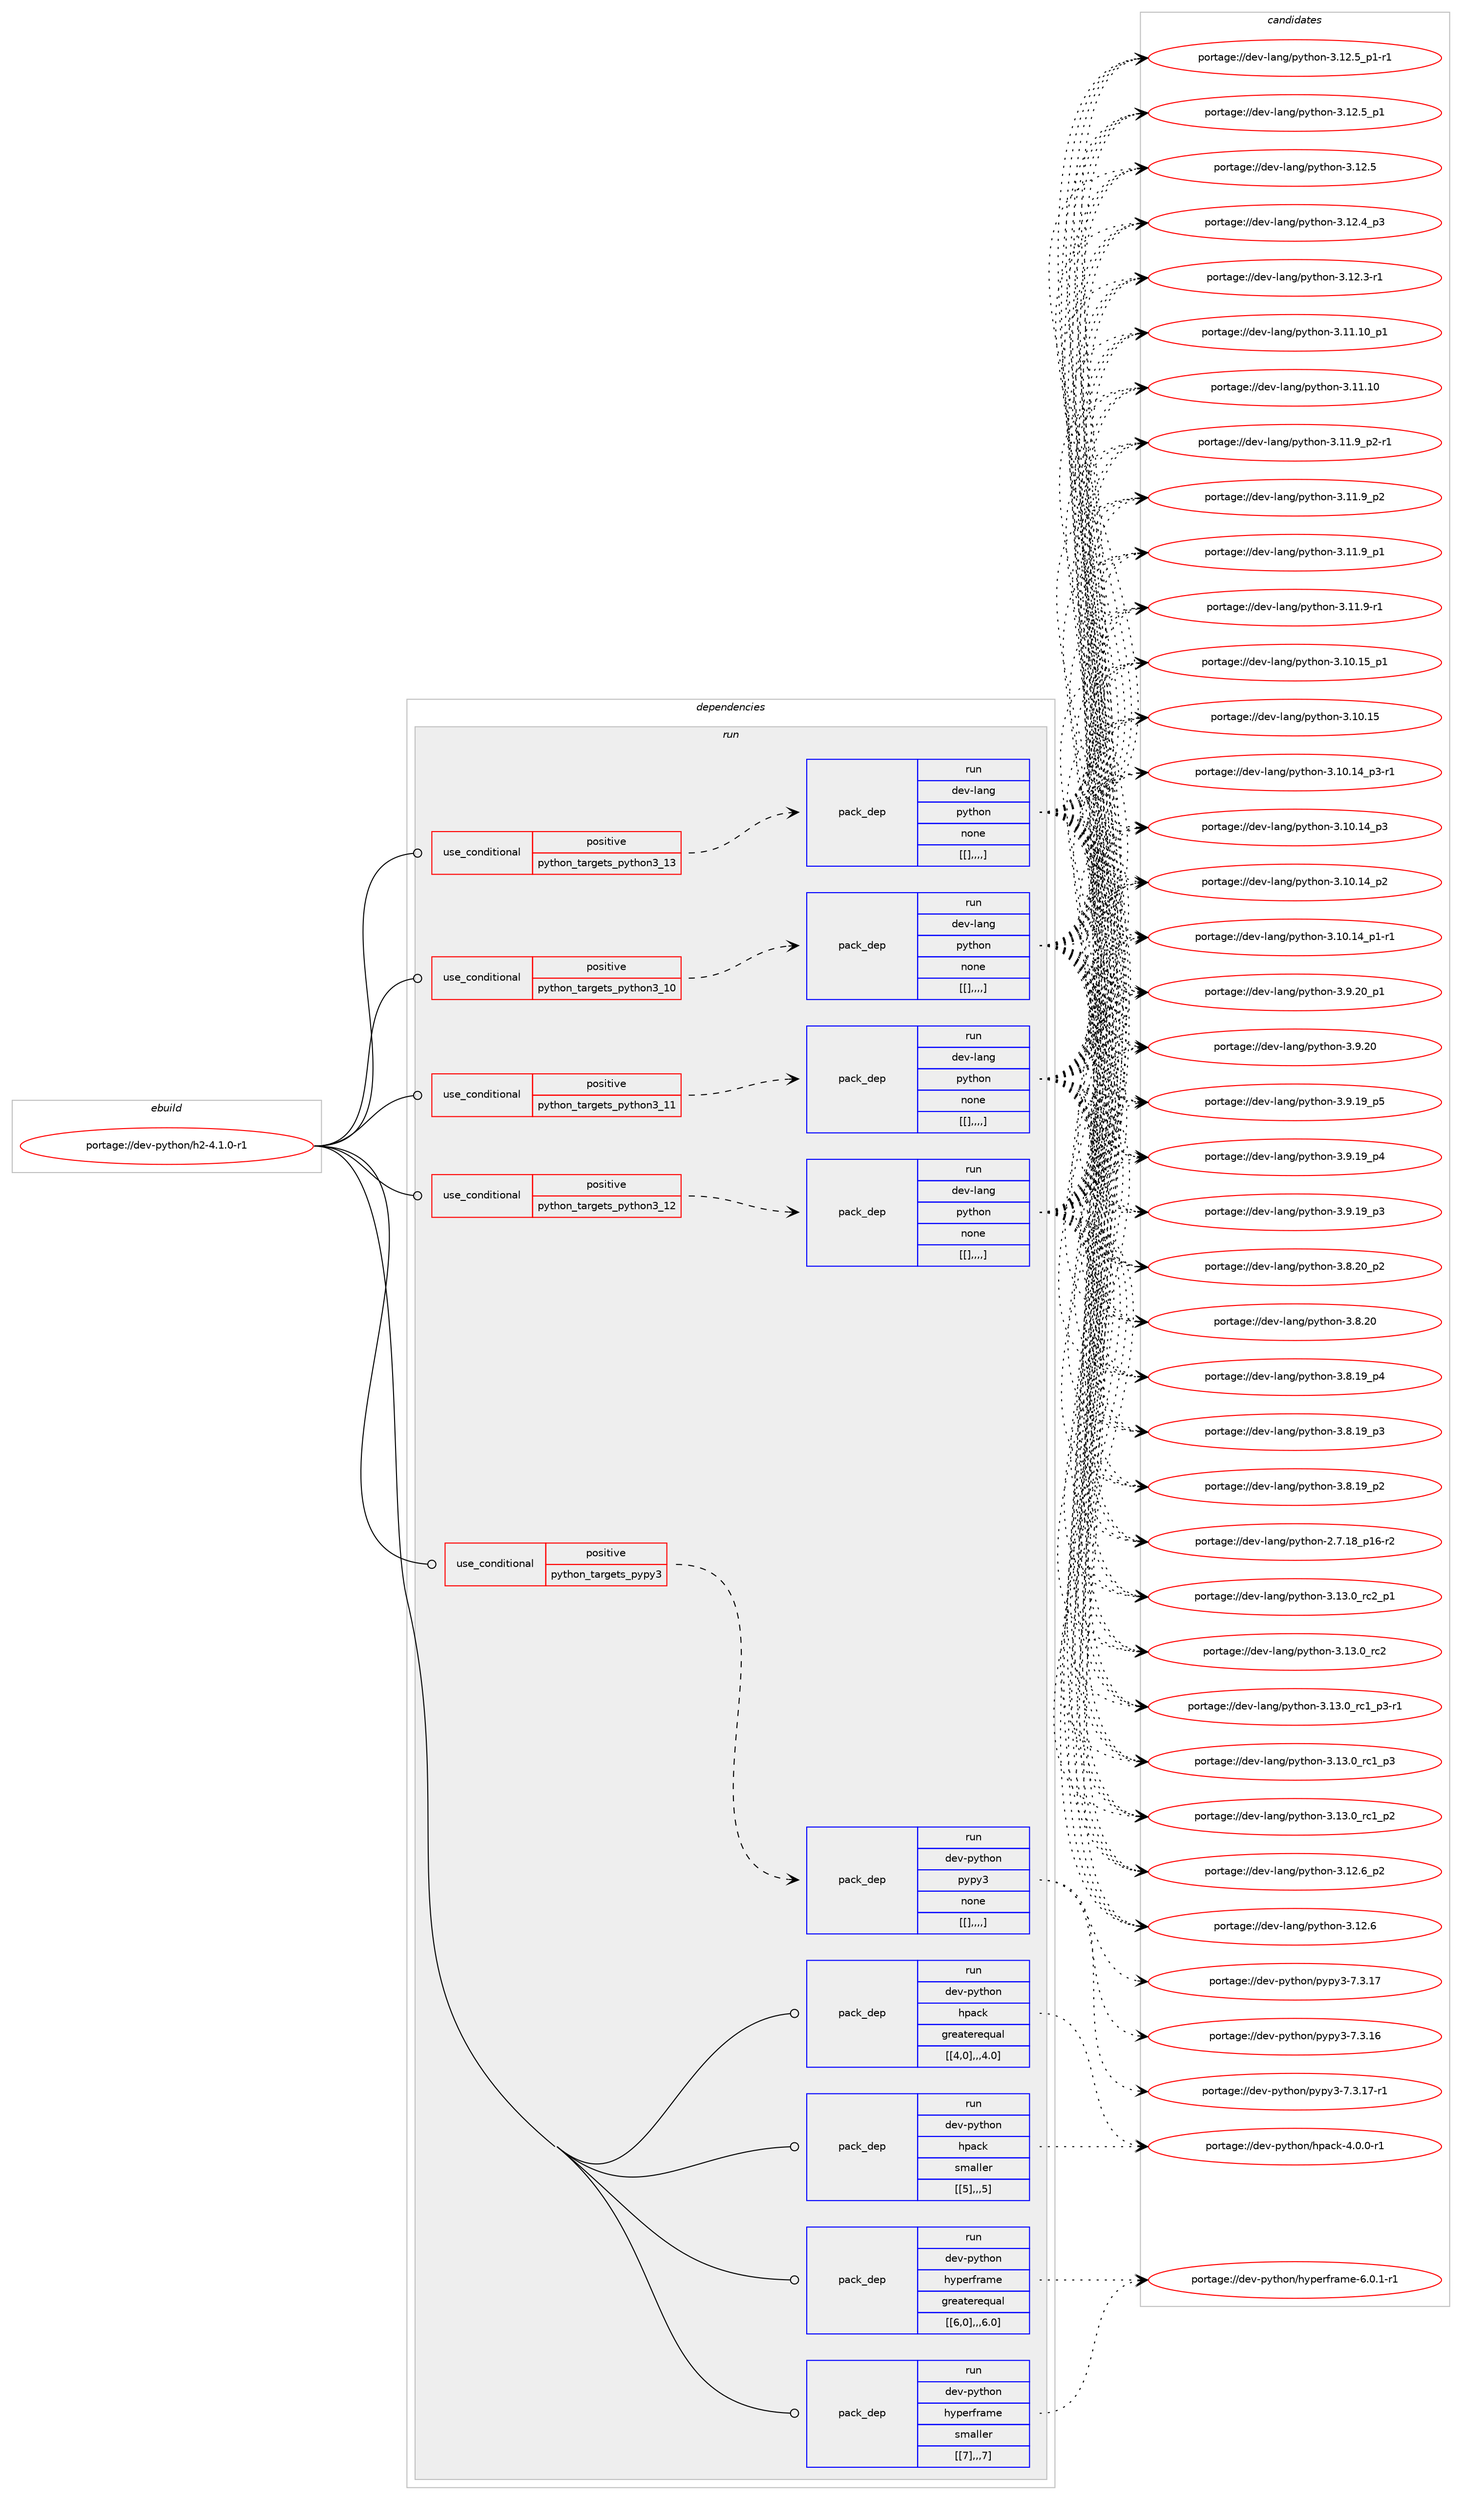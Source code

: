 digraph prolog {

# *************
# Graph options
# *************

newrank=true;
concentrate=true;
compound=true;
graph [rankdir=LR,fontname=Helvetica,fontsize=10,ranksep=1.5];#, ranksep=2.5, nodesep=0.2];
edge  [arrowhead=vee];
node  [fontname=Helvetica,fontsize=10];

# **********
# The ebuild
# **********

subgraph cluster_leftcol {
color=gray;
label=<<i>ebuild</i>>;
id [label="portage://dev-python/h2-4.1.0-r1", color=red, width=4, href="../dev-python/h2-4.1.0-r1.svg"];
}

# ****************
# The dependencies
# ****************

subgraph cluster_midcol {
color=gray;
label=<<i>dependencies</i>>;
subgraph cluster_compile {
fillcolor="#eeeeee";
style=filled;
label=<<i>compile</i>>;
}
subgraph cluster_compileandrun {
fillcolor="#eeeeee";
style=filled;
label=<<i>compile and run</i>>;
}
subgraph cluster_run {
fillcolor="#eeeeee";
style=filled;
label=<<i>run</i>>;
subgraph cond34395 {
dependency149232 [label=<<TABLE BORDER="0" CELLBORDER="1" CELLSPACING="0" CELLPADDING="4"><TR><TD ROWSPAN="3" CELLPADDING="10">use_conditional</TD></TR><TR><TD>positive</TD></TR><TR><TD>python_targets_pypy3</TD></TR></TABLE>>, shape=none, color=red];
subgraph pack113623 {
dependency149233 [label=<<TABLE BORDER="0" CELLBORDER="1" CELLSPACING="0" CELLPADDING="4" WIDTH="220"><TR><TD ROWSPAN="6" CELLPADDING="30">pack_dep</TD></TR><TR><TD WIDTH="110">run</TD></TR><TR><TD>dev-python</TD></TR><TR><TD>pypy3</TD></TR><TR><TD>none</TD></TR><TR><TD>[[],,,,]</TD></TR></TABLE>>, shape=none, color=blue];
}
dependency149232:e -> dependency149233:w [weight=20,style="dashed",arrowhead="vee"];
}
id:e -> dependency149232:w [weight=20,style="solid",arrowhead="odot"];
subgraph cond34396 {
dependency149234 [label=<<TABLE BORDER="0" CELLBORDER="1" CELLSPACING="0" CELLPADDING="4"><TR><TD ROWSPAN="3" CELLPADDING="10">use_conditional</TD></TR><TR><TD>positive</TD></TR><TR><TD>python_targets_python3_10</TD></TR></TABLE>>, shape=none, color=red];
subgraph pack113624 {
dependency149235 [label=<<TABLE BORDER="0" CELLBORDER="1" CELLSPACING="0" CELLPADDING="4" WIDTH="220"><TR><TD ROWSPAN="6" CELLPADDING="30">pack_dep</TD></TR><TR><TD WIDTH="110">run</TD></TR><TR><TD>dev-lang</TD></TR><TR><TD>python</TD></TR><TR><TD>none</TD></TR><TR><TD>[[],,,,]</TD></TR></TABLE>>, shape=none, color=blue];
}
dependency149234:e -> dependency149235:w [weight=20,style="dashed",arrowhead="vee"];
}
id:e -> dependency149234:w [weight=20,style="solid",arrowhead="odot"];
subgraph cond34397 {
dependency149236 [label=<<TABLE BORDER="0" CELLBORDER="1" CELLSPACING="0" CELLPADDING="4"><TR><TD ROWSPAN="3" CELLPADDING="10">use_conditional</TD></TR><TR><TD>positive</TD></TR><TR><TD>python_targets_python3_11</TD></TR></TABLE>>, shape=none, color=red];
subgraph pack113625 {
dependency149237 [label=<<TABLE BORDER="0" CELLBORDER="1" CELLSPACING="0" CELLPADDING="4" WIDTH="220"><TR><TD ROWSPAN="6" CELLPADDING="30">pack_dep</TD></TR><TR><TD WIDTH="110">run</TD></TR><TR><TD>dev-lang</TD></TR><TR><TD>python</TD></TR><TR><TD>none</TD></TR><TR><TD>[[],,,,]</TD></TR></TABLE>>, shape=none, color=blue];
}
dependency149236:e -> dependency149237:w [weight=20,style="dashed",arrowhead="vee"];
}
id:e -> dependency149236:w [weight=20,style="solid",arrowhead="odot"];
subgraph cond34398 {
dependency149238 [label=<<TABLE BORDER="0" CELLBORDER="1" CELLSPACING="0" CELLPADDING="4"><TR><TD ROWSPAN="3" CELLPADDING="10">use_conditional</TD></TR><TR><TD>positive</TD></TR><TR><TD>python_targets_python3_12</TD></TR></TABLE>>, shape=none, color=red];
subgraph pack113626 {
dependency149239 [label=<<TABLE BORDER="0" CELLBORDER="1" CELLSPACING="0" CELLPADDING="4" WIDTH="220"><TR><TD ROWSPAN="6" CELLPADDING="30">pack_dep</TD></TR><TR><TD WIDTH="110">run</TD></TR><TR><TD>dev-lang</TD></TR><TR><TD>python</TD></TR><TR><TD>none</TD></TR><TR><TD>[[],,,,]</TD></TR></TABLE>>, shape=none, color=blue];
}
dependency149238:e -> dependency149239:w [weight=20,style="dashed",arrowhead="vee"];
}
id:e -> dependency149238:w [weight=20,style="solid",arrowhead="odot"];
subgraph cond34399 {
dependency149240 [label=<<TABLE BORDER="0" CELLBORDER="1" CELLSPACING="0" CELLPADDING="4"><TR><TD ROWSPAN="3" CELLPADDING="10">use_conditional</TD></TR><TR><TD>positive</TD></TR><TR><TD>python_targets_python3_13</TD></TR></TABLE>>, shape=none, color=red];
subgraph pack113627 {
dependency149241 [label=<<TABLE BORDER="0" CELLBORDER="1" CELLSPACING="0" CELLPADDING="4" WIDTH="220"><TR><TD ROWSPAN="6" CELLPADDING="30">pack_dep</TD></TR><TR><TD WIDTH="110">run</TD></TR><TR><TD>dev-lang</TD></TR><TR><TD>python</TD></TR><TR><TD>none</TD></TR><TR><TD>[[],,,,]</TD></TR></TABLE>>, shape=none, color=blue];
}
dependency149240:e -> dependency149241:w [weight=20,style="dashed",arrowhead="vee"];
}
id:e -> dependency149240:w [weight=20,style="solid",arrowhead="odot"];
subgraph pack113628 {
dependency149242 [label=<<TABLE BORDER="0" CELLBORDER="1" CELLSPACING="0" CELLPADDING="4" WIDTH="220"><TR><TD ROWSPAN="6" CELLPADDING="30">pack_dep</TD></TR><TR><TD WIDTH="110">run</TD></TR><TR><TD>dev-python</TD></TR><TR><TD>hpack</TD></TR><TR><TD>greaterequal</TD></TR><TR><TD>[[4,0],,,4.0]</TD></TR></TABLE>>, shape=none, color=blue];
}
id:e -> dependency149242:w [weight=20,style="solid",arrowhead="odot"];
subgraph pack113629 {
dependency149243 [label=<<TABLE BORDER="0" CELLBORDER="1" CELLSPACING="0" CELLPADDING="4" WIDTH="220"><TR><TD ROWSPAN="6" CELLPADDING="30">pack_dep</TD></TR><TR><TD WIDTH="110">run</TD></TR><TR><TD>dev-python</TD></TR><TR><TD>hpack</TD></TR><TR><TD>smaller</TD></TR><TR><TD>[[5],,,5]</TD></TR></TABLE>>, shape=none, color=blue];
}
id:e -> dependency149243:w [weight=20,style="solid",arrowhead="odot"];
subgraph pack113630 {
dependency149244 [label=<<TABLE BORDER="0" CELLBORDER="1" CELLSPACING="0" CELLPADDING="4" WIDTH="220"><TR><TD ROWSPAN="6" CELLPADDING="30">pack_dep</TD></TR><TR><TD WIDTH="110">run</TD></TR><TR><TD>dev-python</TD></TR><TR><TD>hyperframe</TD></TR><TR><TD>greaterequal</TD></TR><TR><TD>[[6,0],,,6.0]</TD></TR></TABLE>>, shape=none, color=blue];
}
id:e -> dependency149244:w [weight=20,style="solid",arrowhead="odot"];
subgraph pack113631 {
dependency149245 [label=<<TABLE BORDER="0" CELLBORDER="1" CELLSPACING="0" CELLPADDING="4" WIDTH="220"><TR><TD ROWSPAN="6" CELLPADDING="30">pack_dep</TD></TR><TR><TD WIDTH="110">run</TD></TR><TR><TD>dev-python</TD></TR><TR><TD>hyperframe</TD></TR><TR><TD>smaller</TD></TR><TR><TD>[[7],,,7]</TD></TR></TABLE>>, shape=none, color=blue];
}
id:e -> dependency149245:w [weight=20,style="solid",arrowhead="odot"];
}
}

# **************
# The candidates
# **************

subgraph cluster_choices {
rank=same;
color=gray;
label=<<i>candidates</i>>;

subgraph choice113623 {
color=black;
nodesep=1;
choice100101118451121211161041111104711212111212151455546514649554511449 [label="portage://dev-python/pypy3-7.3.17-r1", color=red, width=4,href="../dev-python/pypy3-7.3.17-r1.svg"];
choice10010111845112121116104111110471121211121215145554651464955 [label="portage://dev-python/pypy3-7.3.17", color=red, width=4,href="../dev-python/pypy3-7.3.17.svg"];
choice10010111845112121116104111110471121211121215145554651464954 [label="portage://dev-python/pypy3-7.3.16", color=red, width=4,href="../dev-python/pypy3-7.3.16.svg"];
dependency149233:e -> choice100101118451121211161041111104711212111212151455546514649554511449:w [style=dotted,weight="100"];
dependency149233:e -> choice10010111845112121116104111110471121211121215145554651464955:w [style=dotted,weight="100"];
dependency149233:e -> choice10010111845112121116104111110471121211121215145554651464954:w [style=dotted,weight="100"];
}
subgraph choice113624 {
color=black;
nodesep=1;
choice100101118451089711010347112121116104111110455146495146489511499509511249 [label="portage://dev-lang/python-3.13.0_rc2_p1", color=red, width=4,href="../dev-lang/python-3.13.0_rc2_p1.svg"];
choice10010111845108971101034711212111610411111045514649514648951149950 [label="portage://dev-lang/python-3.13.0_rc2", color=red, width=4,href="../dev-lang/python-3.13.0_rc2.svg"];
choice1001011184510897110103471121211161041111104551464951464895114994995112514511449 [label="portage://dev-lang/python-3.13.0_rc1_p3-r1", color=red, width=4,href="../dev-lang/python-3.13.0_rc1_p3-r1.svg"];
choice100101118451089711010347112121116104111110455146495146489511499499511251 [label="portage://dev-lang/python-3.13.0_rc1_p3", color=red, width=4,href="../dev-lang/python-3.13.0_rc1_p3.svg"];
choice100101118451089711010347112121116104111110455146495146489511499499511250 [label="portage://dev-lang/python-3.13.0_rc1_p2", color=red, width=4,href="../dev-lang/python-3.13.0_rc1_p2.svg"];
choice100101118451089711010347112121116104111110455146495046549511250 [label="portage://dev-lang/python-3.12.6_p2", color=red, width=4,href="../dev-lang/python-3.12.6_p2.svg"];
choice10010111845108971101034711212111610411111045514649504654 [label="portage://dev-lang/python-3.12.6", color=red, width=4,href="../dev-lang/python-3.12.6.svg"];
choice1001011184510897110103471121211161041111104551464950465395112494511449 [label="portage://dev-lang/python-3.12.5_p1-r1", color=red, width=4,href="../dev-lang/python-3.12.5_p1-r1.svg"];
choice100101118451089711010347112121116104111110455146495046539511249 [label="portage://dev-lang/python-3.12.5_p1", color=red, width=4,href="../dev-lang/python-3.12.5_p1.svg"];
choice10010111845108971101034711212111610411111045514649504653 [label="portage://dev-lang/python-3.12.5", color=red, width=4,href="../dev-lang/python-3.12.5.svg"];
choice100101118451089711010347112121116104111110455146495046529511251 [label="portage://dev-lang/python-3.12.4_p3", color=red, width=4,href="../dev-lang/python-3.12.4_p3.svg"];
choice100101118451089711010347112121116104111110455146495046514511449 [label="portage://dev-lang/python-3.12.3-r1", color=red, width=4,href="../dev-lang/python-3.12.3-r1.svg"];
choice10010111845108971101034711212111610411111045514649494649489511249 [label="portage://dev-lang/python-3.11.10_p1", color=red, width=4,href="../dev-lang/python-3.11.10_p1.svg"];
choice1001011184510897110103471121211161041111104551464949464948 [label="portage://dev-lang/python-3.11.10", color=red, width=4,href="../dev-lang/python-3.11.10.svg"];
choice1001011184510897110103471121211161041111104551464949465795112504511449 [label="portage://dev-lang/python-3.11.9_p2-r1", color=red, width=4,href="../dev-lang/python-3.11.9_p2-r1.svg"];
choice100101118451089711010347112121116104111110455146494946579511250 [label="portage://dev-lang/python-3.11.9_p2", color=red, width=4,href="../dev-lang/python-3.11.9_p2.svg"];
choice100101118451089711010347112121116104111110455146494946579511249 [label="portage://dev-lang/python-3.11.9_p1", color=red, width=4,href="../dev-lang/python-3.11.9_p1.svg"];
choice100101118451089711010347112121116104111110455146494946574511449 [label="portage://dev-lang/python-3.11.9-r1", color=red, width=4,href="../dev-lang/python-3.11.9-r1.svg"];
choice10010111845108971101034711212111610411111045514649484649539511249 [label="portage://dev-lang/python-3.10.15_p1", color=red, width=4,href="../dev-lang/python-3.10.15_p1.svg"];
choice1001011184510897110103471121211161041111104551464948464953 [label="portage://dev-lang/python-3.10.15", color=red, width=4,href="../dev-lang/python-3.10.15.svg"];
choice100101118451089711010347112121116104111110455146494846495295112514511449 [label="portage://dev-lang/python-3.10.14_p3-r1", color=red, width=4,href="../dev-lang/python-3.10.14_p3-r1.svg"];
choice10010111845108971101034711212111610411111045514649484649529511251 [label="portage://dev-lang/python-3.10.14_p3", color=red, width=4,href="../dev-lang/python-3.10.14_p3.svg"];
choice10010111845108971101034711212111610411111045514649484649529511250 [label="portage://dev-lang/python-3.10.14_p2", color=red, width=4,href="../dev-lang/python-3.10.14_p2.svg"];
choice100101118451089711010347112121116104111110455146494846495295112494511449 [label="portage://dev-lang/python-3.10.14_p1-r1", color=red, width=4,href="../dev-lang/python-3.10.14_p1-r1.svg"];
choice100101118451089711010347112121116104111110455146574650489511249 [label="portage://dev-lang/python-3.9.20_p1", color=red, width=4,href="../dev-lang/python-3.9.20_p1.svg"];
choice10010111845108971101034711212111610411111045514657465048 [label="portage://dev-lang/python-3.9.20", color=red, width=4,href="../dev-lang/python-3.9.20.svg"];
choice100101118451089711010347112121116104111110455146574649579511253 [label="portage://dev-lang/python-3.9.19_p5", color=red, width=4,href="../dev-lang/python-3.9.19_p5.svg"];
choice100101118451089711010347112121116104111110455146574649579511252 [label="portage://dev-lang/python-3.9.19_p4", color=red, width=4,href="../dev-lang/python-3.9.19_p4.svg"];
choice100101118451089711010347112121116104111110455146574649579511251 [label="portage://dev-lang/python-3.9.19_p3", color=red, width=4,href="../dev-lang/python-3.9.19_p3.svg"];
choice100101118451089711010347112121116104111110455146564650489511250 [label="portage://dev-lang/python-3.8.20_p2", color=red, width=4,href="../dev-lang/python-3.8.20_p2.svg"];
choice10010111845108971101034711212111610411111045514656465048 [label="portage://dev-lang/python-3.8.20", color=red, width=4,href="../dev-lang/python-3.8.20.svg"];
choice100101118451089711010347112121116104111110455146564649579511252 [label="portage://dev-lang/python-3.8.19_p4", color=red, width=4,href="../dev-lang/python-3.8.19_p4.svg"];
choice100101118451089711010347112121116104111110455146564649579511251 [label="portage://dev-lang/python-3.8.19_p3", color=red, width=4,href="../dev-lang/python-3.8.19_p3.svg"];
choice100101118451089711010347112121116104111110455146564649579511250 [label="portage://dev-lang/python-3.8.19_p2", color=red, width=4,href="../dev-lang/python-3.8.19_p2.svg"];
choice100101118451089711010347112121116104111110455046554649569511249544511450 [label="portage://dev-lang/python-2.7.18_p16-r2", color=red, width=4,href="../dev-lang/python-2.7.18_p16-r2.svg"];
dependency149235:e -> choice100101118451089711010347112121116104111110455146495146489511499509511249:w [style=dotted,weight="100"];
dependency149235:e -> choice10010111845108971101034711212111610411111045514649514648951149950:w [style=dotted,weight="100"];
dependency149235:e -> choice1001011184510897110103471121211161041111104551464951464895114994995112514511449:w [style=dotted,weight="100"];
dependency149235:e -> choice100101118451089711010347112121116104111110455146495146489511499499511251:w [style=dotted,weight="100"];
dependency149235:e -> choice100101118451089711010347112121116104111110455146495146489511499499511250:w [style=dotted,weight="100"];
dependency149235:e -> choice100101118451089711010347112121116104111110455146495046549511250:w [style=dotted,weight="100"];
dependency149235:e -> choice10010111845108971101034711212111610411111045514649504654:w [style=dotted,weight="100"];
dependency149235:e -> choice1001011184510897110103471121211161041111104551464950465395112494511449:w [style=dotted,weight="100"];
dependency149235:e -> choice100101118451089711010347112121116104111110455146495046539511249:w [style=dotted,weight="100"];
dependency149235:e -> choice10010111845108971101034711212111610411111045514649504653:w [style=dotted,weight="100"];
dependency149235:e -> choice100101118451089711010347112121116104111110455146495046529511251:w [style=dotted,weight="100"];
dependency149235:e -> choice100101118451089711010347112121116104111110455146495046514511449:w [style=dotted,weight="100"];
dependency149235:e -> choice10010111845108971101034711212111610411111045514649494649489511249:w [style=dotted,weight="100"];
dependency149235:e -> choice1001011184510897110103471121211161041111104551464949464948:w [style=dotted,weight="100"];
dependency149235:e -> choice1001011184510897110103471121211161041111104551464949465795112504511449:w [style=dotted,weight="100"];
dependency149235:e -> choice100101118451089711010347112121116104111110455146494946579511250:w [style=dotted,weight="100"];
dependency149235:e -> choice100101118451089711010347112121116104111110455146494946579511249:w [style=dotted,weight="100"];
dependency149235:e -> choice100101118451089711010347112121116104111110455146494946574511449:w [style=dotted,weight="100"];
dependency149235:e -> choice10010111845108971101034711212111610411111045514649484649539511249:w [style=dotted,weight="100"];
dependency149235:e -> choice1001011184510897110103471121211161041111104551464948464953:w [style=dotted,weight="100"];
dependency149235:e -> choice100101118451089711010347112121116104111110455146494846495295112514511449:w [style=dotted,weight="100"];
dependency149235:e -> choice10010111845108971101034711212111610411111045514649484649529511251:w [style=dotted,weight="100"];
dependency149235:e -> choice10010111845108971101034711212111610411111045514649484649529511250:w [style=dotted,weight="100"];
dependency149235:e -> choice100101118451089711010347112121116104111110455146494846495295112494511449:w [style=dotted,weight="100"];
dependency149235:e -> choice100101118451089711010347112121116104111110455146574650489511249:w [style=dotted,weight="100"];
dependency149235:e -> choice10010111845108971101034711212111610411111045514657465048:w [style=dotted,weight="100"];
dependency149235:e -> choice100101118451089711010347112121116104111110455146574649579511253:w [style=dotted,weight="100"];
dependency149235:e -> choice100101118451089711010347112121116104111110455146574649579511252:w [style=dotted,weight="100"];
dependency149235:e -> choice100101118451089711010347112121116104111110455146574649579511251:w [style=dotted,weight="100"];
dependency149235:e -> choice100101118451089711010347112121116104111110455146564650489511250:w [style=dotted,weight="100"];
dependency149235:e -> choice10010111845108971101034711212111610411111045514656465048:w [style=dotted,weight="100"];
dependency149235:e -> choice100101118451089711010347112121116104111110455146564649579511252:w [style=dotted,weight="100"];
dependency149235:e -> choice100101118451089711010347112121116104111110455146564649579511251:w [style=dotted,weight="100"];
dependency149235:e -> choice100101118451089711010347112121116104111110455146564649579511250:w [style=dotted,weight="100"];
dependency149235:e -> choice100101118451089711010347112121116104111110455046554649569511249544511450:w [style=dotted,weight="100"];
}
subgraph choice113625 {
color=black;
nodesep=1;
choice100101118451089711010347112121116104111110455146495146489511499509511249 [label="portage://dev-lang/python-3.13.0_rc2_p1", color=red, width=4,href="../dev-lang/python-3.13.0_rc2_p1.svg"];
choice10010111845108971101034711212111610411111045514649514648951149950 [label="portage://dev-lang/python-3.13.0_rc2", color=red, width=4,href="../dev-lang/python-3.13.0_rc2.svg"];
choice1001011184510897110103471121211161041111104551464951464895114994995112514511449 [label="portage://dev-lang/python-3.13.0_rc1_p3-r1", color=red, width=4,href="../dev-lang/python-3.13.0_rc1_p3-r1.svg"];
choice100101118451089711010347112121116104111110455146495146489511499499511251 [label="portage://dev-lang/python-3.13.0_rc1_p3", color=red, width=4,href="../dev-lang/python-3.13.0_rc1_p3.svg"];
choice100101118451089711010347112121116104111110455146495146489511499499511250 [label="portage://dev-lang/python-3.13.0_rc1_p2", color=red, width=4,href="../dev-lang/python-3.13.0_rc1_p2.svg"];
choice100101118451089711010347112121116104111110455146495046549511250 [label="portage://dev-lang/python-3.12.6_p2", color=red, width=4,href="../dev-lang/python-3.12.6_p2.svg"];
choice10010111845108971101034711212111610411111045514649504654 [label="portage://dev-lang/python-3.12.6", color=red, width=4,href="../dev-lang/python-3.12.6.svg"];
choice1001011184510897110103471121211161041111104551464950465395112494511449 [label="portage://dev-lang/python-3.12.5_p1-r1", color=red, width=4,href="../dev-lang/python-3.12.5_p1-r1.svg"];
choice100101118451089711010347112121116104111110455146495046539511249 [label="portage://dev-lang/python-3.12.5_p1", color=red, width=4,href="../dev-lang/python-3.12.5_p1.svg"];
choice10010111845108971101034711212111610411111045514649504653 [label="portage://dev-lang/python-3.12.5", color=red, width=4,href="../dev-lang/python-3.12.5.svg"];
choice100101118451089711010347112121116104111110455146495046529511251 [label="portage://dev-lang/python-3.12.4_p3", color=red, width=4,href="../dev-lang/python-3.12.4_p3.svg"];
choice100101118451089711010347112121116104111110455146495046514511449 [label="portage://dev-lang/python-3.12.3-r1", color=red, width=4,href="../dev-lang/python-3.12.3-r1.svg"];
choice10010111845108971101034711212111610411111045514649494649489511249 [label="portage://dev-lang/python-3.11.10_p1", color=red, width=4,href="../dev-lang/python-3.11.10_p1.svg"];
choice1001011184510897110103471121211161041111104551464949464948 [label="portage://dev-lang/python-3.11.10", color=red, width=4,href="../dev-lang/python-3.11.10.svg"];
choice1001011184510897110103471121211161041111104551464949465795112504511449 [label="portage://dev-lang/python-3.11.9_p2-r1", color=red, width=4,href="../dev-lang/python-3.11.9_p2-r1.svg"];
choice100101118451089711010347112121116104111110455146494946579511250 [label="portage://dev-lang/python-3.11.9_p2", color=red, width=4,href="../dev-lang/python-3.11.9_p2.svg"];
choice100101118451089711010347112121116104111110455146494946579511249 [label="portage://dev-lang/python-3.11.9_p1", color=red, width=4,href="../dev-lang/python-3.11.9_p1.svg"];
choice100101118451089711010347112121116104111110455146494946574511449 [label="portage://dev-lang/python-3.11.9-r1", color=red, width=4,href="../dev-lang/python-3.11.9-r1.svg"];
choice10010111845108971101034711212111610411111045514649484649539511249 [label="portage://dev-lang/python-3.10.15_p1", color=red, width=4,href="../dev-lang/python-3.10.15_p1.svg"];
choice1001011184510897110103471121211161041111104551464948464953 [label="portage://dev-lang/python-3.10.15", color=red, width=4,href="../dev-lang/python-3.10.15.svg"];
choice100101118451089711010347112121116104111110455146494846495295112514511449 [label="portage://dev-lang/python-3.10.14_p3-r1", color=red, width=4,href="../dev-lang/python-3.10.14_p3-r1.svg"];
choice10010111845108971101034711212111610411111045514649484649529511251 [label="portage://dev-lang/python-3.10.14_p3", color=red, width=4,href="../dev-lang/python-3.10.14_p3.svg"];
choice10010111845108971101034711212111610411111045514649484649529511250 [label="portage://dev-lang/python-3.10.14_p2", color=red, width=4,href="../dev-lang/python-3.10.14_p2.svg"];
choice100101118451089711010347112121116104111110455146494846495295112494511449 [label="portage://dev-lang/python-3.10.14_p1-r1", color=red, width=4,href="../dev-lang/python-3.10.14_p1-r1.svg"];
choice100101118451089711010347112121116104111110455146574650489511249 [label="portage://dev-lang/python-3.9.20_p1", color=red, width=4,href="../dev-lang/python-3.9.20_p1.svg"];
choice10010111845108971101034711212111610411111045514657465048 [label="portage://dev-lang/python-3.9.20", color=red, width=4,href="../dev-lang/python-3.9.20.svg"];
choice100101118451089711010347112121116104111110455146574649579511253 [label="portage://dev-lang/python-3.9.19_p5", color=red, width=4,href="../dev-lang/python-3.9.19_p5.svg"];
choice100101118451089711010347112121116104111110455146574649579511252 [label="portage://dev-lang/python-3.9.19_p4", color=red, width=4,href="../dev-lang/python-3.9.19_p4.svg"];
choice100101118451089711010347112121116104111110455146574649579511251 [label="portage://dev-lang/python-3.9.19_p3", color=red, width=4,href="../dev-lang/python-3.9.19_p3.svg"];
choice100101118451089711010347112121116104111110455146564650489511250 [label="portage://dev-lang/python-3.8.20_p2", color=red, width=4,href="../dev-lang/python-3.8.20_p2.svg"];
choice10010111845108971101034711212111610411111045514656465048 [label="portage://dev-lang/python-3.8.20", color=red, width=4,href="../dev-lang/python-3.8.20.svg"];
choice100101118451089711010347112121116104111110455146564649579511252 [label="portage://dev-lang/python-3.8.19_p4", color=red, width=4,href="../dev-lang/python-3.8.19_p4.svg"];
choice100101118451089711010347112121116104111110455146564649579511251 [label="portage://dev-lang/python-3.8.19_p3", color=red, width=4,href="../dev-lang/python-3.8.19_p3.svg"];
choice100101118451089711010347112121116104111110455146564649579511250 [label="portage://dev-lang/python-3.8.19_p2", color=red, width=4,href="../dev-lang/python-3.8.19_p2.svg"];
choice100101118451089711010347112121116104111110455046554649569511249544511450 [label="portage://dev-lang/python-2.7.18_p16-r2", color=red, width=4,href="../dev-lang/python-2.7.18_p16-r2.svg"];
dependency149237:e -> choice100101118451089711010347112121116104111110455146495146489511499509511249:w [style=dotted,weight="100"];
dependency149237:e -> choice10010111845108971101034711212111610411111045514649514648951149950:w [style=dotted,weight="100"];
dependency149237:e -> choice1001011184510897110103471121211161041111104551464951464895114994995112514511449:w [style=dotted,weight="100"];
dependency149237:e -> choice100101118451089711010347112121116104111110455146495146489511499499511251:w [style=dotted,weight="100"];
dependency149237:e -> choice100101118451089711010347112121116104111110455146495146489511499499511250:w [style=dotted,weight="100"];
dependency149237:e -> choice100101118451089711010347112121116104111110455146495046549511250:w [style=dotted,weight="100"];
dependency149237:e -> choice10010111845108971101034711212111610411111045514649504654:w [style=dotted,weight="100"];
dependency149237:e -> choice1001011184510897110103471121211161041111104551464950465395112494511449:w [style=dotted,weight="100"];
dependency149237:e -> choice100101118451089711010347112121116104111110455146495046539511249:w [style=dotted,weight="100"];
dependency149237:e -> choice10010111845108971101034711212111610411111045514649504653:w [style=dotted,weight="100"];
dependency149237:e -> choice100101118451089711010347112121116104111110455146495046529511251:w [style=dotted,weight="100"];
dependency149237:e -> choice100101118451089711010347112121116104111110455146495046514511449:w [style=dotted,weight="100"];
dependency149237:e -> choice10010111845108971101034711212111610411111045514649494649489511249:w [style=dotted,weight="100"];
dependency149237:e -> choice1001011184510897110103471121211161041111104551464949464948:w [style=dotted,weight="100"];
dependency149237:e -> choice1001011184510897110103471121211161041111104551464949465795112504511449:w [style=dotted,weight="100"];
dependency149237:e -> choice100101118451089711010347112121116104111110455146494946579511250:w [style=dotted,weight="100"];
dependency149237:e -> choice100101118451089711010347112121116104111110455146494946579511249:w [style=dotted,weight="100"];
dependency149237:e -> choice100101118451089711010347112121116104111110455146494946574511449:w [style=dotted,weight="100"];
dependency149237:e -> choice10010111845108971101034711212111610411111045514649484649539511249:w [style=dotted,weight="100"];
dependency149237:e -> choice1001011184510897110103471121211161041111104551464948464953:w [style=dotted,weight="100"];
dependency149237:e -> choice100101118451089711010347112121116104111110455146494846495295112514511449:w [style=dotted,weight="100"];
dependency149237:e -> choice10010111845108971101034711212111610411111045514649484649529511251:w [style=dotted,weight="100"];
dependency149237:e -> choice10010111845108971101034711212111610411111045514649484649529511250:w [style=dotted,weight="100"];
dependency149237:e -> choice100101118451089711010347112121116104111110455146494846495295112494511449:w [style=dotted,weight="100"];
dependency149237:e -> choice100101118451089711010347112121116104111110455146574650489511249:w [style=dotted,weight="100"];
dependency149237:e -> choice10010111845108971101034711212111610411111045514657465048:w [style=dotted,weight="100"];
dependency149237:e -> choice100101118451089711010347112121116104111110455146574649579511253:w [style=dotted,weight="100"];
dependency149237:e -> choice100101118451089711010347112121116104111110455146574649579511252:w [style=dotted,weight="100"];
dependency149237:e -> choice100101118451089711010347112121116104111110455146574649579511251:w [style=dotted,weight="100"];
dependency149237:e -> choice100101118451089711010347112121116104111110455146564650489511250:w [style=dotted,weight="100"];
dependency149237:e -> choice10010111845108971101034711212111610411111045514656465048:w [style=dotted,weight="100"];
dependency149237:e -> choice100101118451089711010347112121116104111110455146564649579511252:w [style=dotted,weight="100"];
dependency149237:e -> choice100101118451089711010347112121116104111110455146564649579511251:w [style=dotted,weight="100"];
dependency149237:e -> choice100101118451089711010347112121116104111110455146564649579511250:w [style=dotted,weight="100"];
dependency149237:e -> choice100101118451089711010347112121116104111110455046554649569511249544511450:w [style=dotted,weight="100"];
}
subgraph choice113626 {
color=black;
nodesep=1;
choice100101118451089711010347112121116104111110455146495146489511499509511249 [label="portage://dev-lang/python-3.13.0_rc2_p1", color=red, width=4,href="../dev-lang/python-3.13.0_rc2_p1.svg"];
choice10010111845108971101034711212111610411111045514649514648951149950 [label="portage://dev-lang/python-3.13.0_rc2", color=red, width=4,href="../dev-lang/python-3.13.0_rc2.svg"];
choice1001011184510897110103471121211161041111104551464951464895114994995112514511449 [label="portage://dev-lang/python-3.13.0_rc1_p3-r1", color=red, width=4,href="../dev-lang/python-3.13.0_rc1_p3-r1.svg"];
choice100101118451089711010347112121116104111110455146495146489511499499511251 [label="portage://dev-lang/python-3.13.0_rc1_p3", color=red, width=4,href="../dev-lang/python-3.13.0_rc1_p3.svg"];
choice100101118451089711010347112121116104111110455146495146489511499499511250 [label="portage://dev-lang/python-3.13.0_rc1_p2", color=red, width=4,href="../dev-lang/python-3.13.0_rc1_p2.svg"];
choice100101118451089711010347112121116104111110455146495046549511250 [label="portage://dev-lang/python-3.12.6_p2", color=red, width=4,href="../dev-lang/python-3.12.6_p2.svg"];
choice10010111845108971101034711212111610411111045514649504654 [label="portage://dev-lang/python-3.12.6", color=red, width=4,href="../dev-lang/python-3.12.6.svg"];
choice1001011184510897110103471121211161041111104551464950465395112494511449 [label="portage://dev-lang/python-3.12.5_p1-r1", color=red, width=4,href="../dev-lang/python-3.12.5_p1-r1.svg"];
choice100101118451089711010347112121116104111110455146495046539511249 [label="portage://dev-lang/python-3.12.5_p1", color=red, width=4,href="../dev-lang/python-3.12.5_p1.svg"];
choice10010111845108971101034711212111610411111045514649504653 [label="portage://dev-lang/python-3.12.5", color=red, width=4,href="../dev-lang/python-3.12.5.svg"];
choice100101118451089711010347112121116104111110455146495046529511251 [label="portage://dev-lang/python-3.12.4_p3", color=red, width=4,href="../dev-lang/python-3.12.4_p3.svg"];
choice100101118451089711010347112121116104111110455146495046514511449 [label="portage://dev-lang/python-3.12.3-r1", color=red, width=4,href="../dev-lang/python-3.12.3-r1.svg"];
choice10010111845108971101034711212111610411111045514649494649489511249 [label="portage://dev-lang/python-3.11.10_p1", color=red, width=4,href="../dev-lang/python-3.11.10_p1.svg"];
choice1001011184510897110103471121211161041111104551464949464948 [label="portage://dev-lang/python-3.11.10", color=red, width=4,href="../dev-lang/python-3.11.10.svg"];
choice1001011184510897110103471121211161041111104551464949465795112504511449 [label="portage://dev-lang/python-3.11.9_p2-r1", color=red, width=4,href="../dev-lang/python-3.11.9_p2-r1.svg"];
choice100101118451089711010347112121116104111110455146494946579511250 [label="portage://dev-lang/python-3.11.9_p2", color=red, width=4,href="../dev-lang/python-3.11.9_p2.svg"];
choice100101118451089711010347112121116104111110455146494946579511249 [label="portage://dev-lang/python-3.11.9_p1", color=red, width=4,href="../dev-lang/python-3.11.9_p1.svg"];
choice100101118451089711010347112121116104111110455146494946574511449 [label="portage://dev-lang/python-3.11.9-r1", color=red, width=4,href="../dev-lang/python-3.11.9-r1.svg"];
choice10010111845108971101034711212111610411111045514649484649539511249 [label="portage://dev-lang/python-3.10.15_p1", color=red, width=4,href="../dev-lang/python-3.10.15_p1.svg"];
choice1001011184510897110103471121211161041111104551464948464953 [label="portage://dev-lang/python-3.10.15", color=red, width=4,href="../dev-lang/python-3.10.15.svg"];
choice100101118451089711010347112121116104111110455146494846495295112514511449 [label="portage://dev-lang/python-3.10.14_p3-r1", color=red, width=4,href="../dev-lang/python-3.10.14_p3-r1.svg"];
choice10010111845108971101034711212111610411111045514649484649529511251 [label="portage://dev-lang/python-3.10.14_p3", color=red, width=4,href="../dev-lang/python-3.10.14_p3.svg"];
choice10010111845108971101034711212111610411111045514649484649529511250 [label="portage://dev-lang/python-3.10.14_p2", color=red, width=4,href="../dev-lang/python-3.10.14_p2.svg"];
choice100101118451089711010347112121116104111110455146494846495295112494511449 [label="portage://dev-lang/python-3.10.14_p1-r1", color=red, width=4,href="../dev-lang/python-3.10.14_p1-r1.svg"];
choice100101118451089711010347112121116104111110455146574650489511249 [label="portage://dev-lang/python-3.9.20_p1", color=red, width=4,href="../dev-lang/python-3.9.20_p1.svg"];
choice10010111845108971101034711212111610411111045514657465048 [label="portage://dev-lang/python-3.9.20", color=red, width=4,href="../dev-lang/python-3.9.20.svg"];
choice100101118451089711010347112121116104111110455146574649579511253 [label="portage://dev-lang/python-3.9.19_p5", color=red, width=4,href="../dev-lang/python-3.9.19_p5.svg"];
choice100101118451089711010347112121116104111110455146574649579511252 [label="portage://dev-lang/python-3.9.19_p4", color=red, width=4,href="../dev-lang/python-3.9.19_p4.svg"];
choice100101118451089711010347112121116104111110455146574649579511251 [label="portage://dev-lang/python-3.9.19_p3", color=red, width=4,href="../dev-lang/python-3.9.19_p3.svg"];
choice100101118451089711010347112121116104111110455146564650489511250 [label="portage://dev-lang/python-3.8.20_p2", color=red, width=4,href="../dev-lang/python-3.8.20_p2.svg"];
choice10010111845108971101034711212111610411111045514656465048 [label="portage://dev-lang/python-3.8.20", color=red, width=4,href="../dev-lang/python-3.8.20.svg"];
choice100101118451089711010347112121116104111110455146564649579511252 [label="portage://dev-lang/python-3.8.19_p4", color=red, width=4,href="../dev-lang/python-3.8.19_p4.svg"];
choice100101118451089711010347112121116104111110455146564649579511251 [label="portage://dev-lang/python-3.8.19_p3", color=red, width=4,href="../dev-lang/python-3.8.19_p3.svg"];
choice100101118451089711010347112121116104111110455146564649579511250 [label="portage://dev-lang/python-3.8.19_p2", color=red, width=4,href="../dev-lang/python-3.8.19_p2.svg"];
choice100101118451089711010347112121116104111110455046554649569511249544511450 [label="portage://dev-lang/python-2.7.18_p16-r2", color=red, width=4,href="../dev-lang/python-2.7.18_p16-r2.svg"];
dependency149239:e -> choice100101118451089711010347112121116104111110455146495146489511499509511249:w [style=dotted,weight="100"];
dependency149239:e -> choice10010111845108971101034711212111610411111045514649514648951149950:w [style=dotted,weight="100"];
dependency149239:e -> choice1001011184510897110103471121211161041111104551464951464895114994995112514511449:w [style=dotted,weight="100"];
dependency149239:e -> choice100101118451089711010347112121116104111110455146495146489511499499511251:w [style=dotted,weight="100"];
dependency149239:e -> choice100101118451089711010347112121116104111110455146495146489511499499511250:w [style=dotted,weight="100"];
dependency149239:e -> choice100101118451089711010347112121116104111110455146495046549511250:w [style=dotted,weight="100"];
dependency149239:e -> choice10010111845108971101034711212111610411111045514649504654:w [style=dotted,weight="100"];
dependency149239:e -> choice1001011184510897110103471121211161041111104551464950465395112494511449:w [style=dotted,weight="100"];
dependency149239:e -> choice100101118451089711010347112121116104111110455146495046539511249:w [style=dotted,weight="100"];
dependency149239:e -> choice10010111845108971101034711212111610411111045514649504653:w [style=dotted,weight="100"];
dependency149239:e -> choice100101118451089711010347112121116104111110455146495046529511251:w [style=dotted,weight="100"];
dependency149239:e -> choice100101118451089711010347112121116104111110455146495046514511449:w [style=dotted,weight="100"];
dependency149239:e -> choice10010111845108971101034711212111610411111045514649494649489511249:w [style=dotted,weight="100"];
dependency149239:e -> choice1001011184510897110103471121211161041111104551464949464948:w [style=dotted,weight="100"];
dependency149239:e -> choice1001011184510897110103471121211161041111104551464949465795112504511449:w [style=dotted,weight="100"];
dependency149239:e -> choice100101118451089711010347112121116104111110455146494946579511250:w [style=dotted,weight="100"];
dependency149239:e -> choice100101118451089711010347112121116104111110455146494946579511249:w [style=dotted,weight="100"];
dependency149239:e -> choice100101118451089711010347112121116104111110455146494946574511449:w [style=dotted,weight="100"];
dependency149239:e -> choice10010111845108971101034711212111610411111045514649484649539511249:w [style=dotted,weight="100"];
dependency149239:e -> choice1001011184510897110103471121211161041111104551464948464953:w [style=dotted,weight="100"];
dependency149239:e -> choice100101118451089711010347112121116104111110455146494846495295112514511449:w [style=dotted,weight="100"];
dependency149239:e -> choice10010111845108971101034711212111610411111045514649484649529511251:w [style=dotted,weight="100"];
dependency149239:e -> choice10010111845108971101034711212111610411111045514649484649529511250:w [style=dotted,weight="100"];
dependency149239:e -> choice100101118451089711010347112121116104111110455146494846495295112494511449:w [style=dotted,weight="100"];
dependency149239:e -> choice100101118451089711010347112121116104111110455146574650489511249:w [style=dotted,weight="100"];
dependency149239:e -> choice10010111845108971101034711212111610411111045514657465048:w [style=dotted,weight="100"];
dependency149239:e -> choice100101118451089711010347112121116104111110455146574649579511253:w [style=dotted,weight="100"];
dependency149239:e -> choice100101118451089711010347112121116104111110455146574649579511252:w [style=dotted,weight="100"];
dependency149239:e -> choice100101118451089711010347112121116104111110455146574649579511251:w [style=dotted,weight="100"];
dependency149239:e -> choice100101118451089711010347112121116104111110455146564650489511250:w [style=dotted,weight="100"];
dependency149239:e -> choice10010111845108971101034711212111610411111045514656465048:w [style=dotted,weight="100"];
dependency149239:e -> choice100101118451089711010347112121116104111110455146564649579511252:w [style=dotted,weight="100"];
dependency149239:e -> choice100101118451089711010347112121116104111110455146564649579511251:w [style=dotted,weight="100"];
dependency149239:e -> choice100101118451089711010347112121116104111110455146564649579511250:w [style=dotted,weight="100"];
dependency149239:e -> choice100101118451089711010347112121116104111110455046554649569511249544511450:w [style=dotted,weight="100"];
}
subgraph choice113627 {
color=black;
nodesep=1;
choice100101118451089711010347112121116104111110455146495146489511499509511249 [label="portage://dev-lang/python-3.13.0_rc2_p1", color=red, width=4,href="../dev-lang/python-3.13.0_rc2_p1.svg"];
choice10010111845108971101034711212111610411111045514649514648951149950 [label="portage://dev-lang/python-3.13.0_rc2", color=red, width=4,href="../dev-lang/python-3.13.0_rc2.svg"];
choice1001011184510897110103471121211161041111104551464951464895114994995112514511449 [label="portage://dev-lang/python-3.13.0_rc1_p3-r1", color=red, width=4,href="../dev-lang/python-3.13.0_rc1_p3-r1.svg"];
choice100101118451089711010347112121116104111110455146495146489511499499511251 [label="portage://dev-lang/python-3.13.0_rc1_p3", color=red, width=4,href="../dev-lang/python-3.13.0_rc1_p3.svg"];
choice100101118451089711010347112121116104111110455146495146489511499499511250 [label="portage://dev-lang/python-3.13.0_rc1_p2", color=red, width=4,href="../dev-lang/python-3.13.0_rc1_p2.svg"];
choice100101118451089711010347112121116104111110455146495046549511250 [label="portage://dev-lang/python-3.12.6_p2", color=red, width=4,href="../dev-lang/python-3.12.6_p2.svg"];
choice10010111845108971101034711212111610411111045514649504654 [label="portage://dev-lang/python-3.12.6", color=red, width=4,href="../dev-lang/python-3.12.6.svg"];
choice1001011184510897110103471121211161041111104551464950465395112494511449 [label="portage://dev-lang/python-3.12.5_p1-r1", color=red, width=4,href="../dev-lang/python-3.12.5_p1-r1.svg"];
choice100101118451089711010347112121116104111110455146495046539511249 [label="portage://dev-lang/python-3.12.5_p1", color=red, width=4,href="../dev-lang/python-3.12.5_p1.svg"];
choice10010111845108971101034711212111610411111045514649504653 [label="portage://dev-lang/python-3.12.5", color=red, width=4,href="../dev-lang/python-3.12.5.svg"];
choice100101118451089711010347112121116104111110455146495046529511251 [label="portage://dev-lang/python-3.12.4_p3", color=red, width=4,href="../dev-lang/python-3.12.4_p3.svg"];
choice100101118451089711010347112121116104111110455146495046514511449 [label="portage://dev-lang/python-3.12.3-r1", color=red, width=4,href="../dev-lang/python-3.12.3-r1.svg"];
choice10010111845108971101034711212111610411111045514649494649489511249 [label="portage://dev-lang/python-3.11.10_p1", color=red, width=4,href="../dev-lang/python-3.11.10_p1.svg"];
choice1001011184510897110103471121211161041111104551464949464948 [label="portage://dev-lang/python-3.11.10", color=red, width=4,href="../dev-lang/python-3.11.10.svg"];
choice1001011184510897110103471121211161041111104551464949465795112504511449 [label="portage://dev-lang/python-3.11.9_p2-r1", color=red, width=4,href="../dev-lang/python-3.11.9_p2-r1.svg"];
choice100101118451089711010347112121116104111110455146494946579511250 [label="portage://dev-lang/python-3.11.9_p2", color=red, width=4,href="../dev-lang/python-3.11.9_p2.svg"];
choice100101118451089711010347112121116104111110455146494946579511249 [label="portage://dev-lang/python-3.11.9_p1", color=red, width=4,href="../dev-lang/python-3.11.9_p1.svg"];
choice100101118451089711010347112121116104111110455146494946574511449 [label="portage://dev-lang/python-3.11.9-r1", color=red, width=4,href="../dev-lang/python-3.11.9-r1.svg"];
choice10010111845108971101034711212111610411111045514649484649539511249 [label="portage://dev-lang/python-3.10.15_p1", color=red, width=4,href="../dev-lang/python-3.10.15_p1.svg"];
choice1001011184510897110103471121211161041111104551464948464953 [label="portage://dev-lang/python-3.10.15", color=red, width=4,href="../dev-lang/python-3.10.15.svg"];
choice100101118451089711010347112121116104111110455146494846495295112514511449 [label="portage://dev-lang/python-3.10.14_p3-r1", color=red, width=4,href="../dev-lang/python-3.10.14_p3-r1.svg"];
choice10010111845108971101034711212111610411111045514649484649529511251 [label="portage://dev-lang/python-3.10.14_p3", color=red, width=4,href="../dev-lang/python-3.10.14_p3.svg"];
choice10010111845108971101034711212111610411111045514649484649529511250 [label="portage://dev-lang/python-3.10.14_p2", color=red, width=4,href="../dev-lang/python-3.10.14_p2.svg"];
choice100101118451089711010347112121116104111110455146494846495295112494511449 [label="portage://dev-lang/python-3.10.14_p1-r1", color=red, width=4,href="../dev-lang/python-3.10.14_p1-r1.svg"];
choice100101118451089711010347112121116104111110455146574650489511249 [label="portage://dev-lang/python-3.9.20_p1", color=red, width=4,href="../dev-lang/python-3.9.20_p1.svg"];
choice10010111845108971101034711212111610411111045514657465048 [label="portage://dev-lang/python-3.9.20", color=red, width=4,href="../dev-lang/python-3.9.20.svg"];
choice100101118451089711010347112121116104111110455146574649579511253 [label="portage://dev-lang/python-3.9.19_p5", color=red, width=4,href="../dev-lang/python-3.9.19_p5.svg"];
choice100101118451089711010347112121116104111110455146574649579511252 [label="portage://dev-lang/python-3.9.19_p4", color=red, width=4,href="../dev-lang/python-3.9.19_p4.svg"];
choice100101118451089711010347112121116104111110455146574649579511251 [label="portage://dev-lang/python-3.9.19_p3", color=red, width=4,href="../dev-lang/python-3.9.19_p3.svg"];
choice100101118451089711010347112121116104111110455146564650489511250 [label="portage://dev-lang/python-3.8.20_p2", color=red, width=4,href="../dev-lang/python-3.8.20_p2.svg"];
choice10010111845108971101034711212111610411111045514656465048 [label="portage://dev-lang/python-3.8.20", color=red, width=4,href="../dev-lang/python-3.8.20.svg"];
choice100101118451089711010347112121116104111110455146564649579511252 [label="portage://dev-lang/python-3.8.19_p4", color=red, width=4,href="../dev-lang/python-3.8.19_p4.svg"];
choice100101118451089711010347112121116104111110455146564649579511251 [label="portage://dev-lang/python-3.8.19_p3", color=red, width=4,href="../dev-lang/python-3.8.19_p3.svg"];
choice100101118451089711010347112121116104111110455146564649579511250 [label="portage://dev-lang/python-3.8.19_p2", color=red, width=4,href="../dev-lang/python-3.8.19_p2.svg"];
choice100101118451089711010347112121116104111110455046554649569511249544511450 [label="portage://dev-lang/python-2.7.18_p16-r2", color=red, width=4,href="../dev-lang/python-2.7.18_p16-r2.svg"];
dependency149241:e -> choice100101118451089711010347112121116104111110455146495146489511499509511249:w [style=dotted,weight="100"];
dependency149241:e -> choice10010111845108971101034711212111610411111045514649514648951149950:w [style=dotted,weight="100"];
dependency149241:e -> choice1001011184510897110103471121211161041111104551464951464895114994995112514511449:w [style=dotted,weight="100"];
dependency149241:e -> choice100101118451089711010347112121116104111110455146495146489511499499511251:w [style=dotted,weight="100"];
dependency149241:e -> choice100101118451089711010347112121116104111110455146495146489511499499511250:w [style=dotted,weight="100"];
dependency149241:e -> choice100101118451089711010347112121116104111110455146495046549511250:w [style=dotted,weight="100"];
dependency149241:e -> choice10010111845108971101034711212111610411111045514649504654:w [style=dotted,weight="100"];
dependency149241:e -> choice1001011184510897110103471121211161041111104551464950465395112494511449:w [style=dotted,weight="100"];
dependency149241:e -> choice100101118451089711010347112121116104111110455146495046539511249:w [style=dotted,weight="100"];
dependency149241:e -> choice10010111845108971101034711212111610411111045514649504653:w [style=dotted,weight="100"];
dependency149241:e -> choice100101118451089711010347112121116104111110455146495046529511251:w [style=dotted,weight="100"];
dependency149241:e -> choice100101118451089711010347112121116104111110455146495046514511449:w [style=dotted,weight="100"];
dependency149241:e -> choice10010111845108971101034711212111610411111045514649494649489511249:w [style=dotted,weight="100"];
dependency149241:e -> choice1001011184510897110103471121211161041111104551464949464948:w [style=dotted,weight="100"];
dependency149241:e -> choice1001011184510897110103471121211161041111104551464949465795112504511449:w [style=dotted,weight="100"];
dependency149241:e -> choice100101118451089711010347112121116104111110455146494946579511250:w [style=dotted,weight="100"];
dependency149241:e -> choice100101118451089711010347112121116104111110455146494946579511249:w [style=dotted,weight="100"];
dependency149241:e -> choice100101118451089711010347112121116104111110455146494946574511449:w [style=dotted,weight="100"];
dependency149241:e -> choice10010111845108971101034711212111610411111045514649484649539511249:w [style=dotted,weight="100"];
dependency149241:e -> choice1001011184510897110103471121211161041111104551464948464953:w [style=dotted,weight="100"];
dependency149241:e -> choice100101118451089711010347112121116104111110455146494846495295112514511449:w [style=dotted,weight="100"];
dependency149241:e -> choice10010111845108971101034711212111610411111045514649484649529511251:w [style=dotted,weight="100"];
dependency149241:e -> choice10010111845108971101034711212111610411111045514649484649529511250:w [style=dotted,weight="100"];
dependency149241:e -> choice100101118451089711010347112121116104111110455146494846495295112494511449:w [style=dotted,weight="100"];
dependency149241:e -> choice100101118451089711010347112121116104111110455146574650489511249:w [style=dotted,weight="100"];
dependency149241:e -> choice10010111845108971101034711212111610411111045514657465048:w [style=dotted,weight="100"];
dependency149241:e -> choice100101118451089711010347112121116104111110455146574649579511253:w [style=dotted,weight="100"];
dependency149241:e -> choice100101118451089711010347112121116104111110455146574649579511252:w [style=dotted,weight="100"];
dependency149241:e -> choice100101118451089711010347112121116104111110455146574649579511251:w [style=dotted,weight="100"];
dependency149241:e -> choice100101118451089711010347112121116104111110455146564650489511250:w [style=dotted,weight="100"];
dependency149241:e -> choice10010111845108971101034711212111610411111045514656465048:w [style=dotted,weight="100"];
dependency149241:e -> choice100101118451089711010347112121116104111110455146564649579511252:w [style=dotted,weight="100"];
dependency149241:e -> choice100101118451089711010347112121116104111110455146564649579511251:w [style=dotted,weight="100"];
dependency149241:e -> choice100101118451089711010347112121116104111110455146564649579511250:w [style=dotted,weight="100"];
dependency149241:e -> choice100101118451089711010347112121116104111110455046554649569511249544511450:w [style=dotted,weight="100"];
}
subgraph choice113628 {
color=black;
nodesep=1;
choice100101118451121211161041111104710411297991074552464846484511449 [label="portage://dev-python/hpack-4.0.0-r1", color=red, width=4,href="../dev-python/hpack-4.0.0-r1.svg"];
dependency149242:e -> choice100101118451121211161041111104710411297991074552464846484511449:w [style=dotted,weight="100"];
}
subgraph choice113629 {
color=black;
nodesep=1;
choice100101118451121211161041111104710411297991074552464846484511449 [label="portage://dev-python/hpack-4.0.0-r1", color=red, width=4,href="../dev-python/hpack-4.0.0-r1.svg"];
dependency149243:e -> choice100101118451121211161041111104710411297991074552464846484511449:w [style=dotted,weight="100"];
}
subgraph choice113630 {
color=black;
nodesep=1;
choice1001011184511212111610411111047104121112101114102114971091014554464846494511449 [label="portage://dev-python/hyperframe-6.0.1-r1", color=red, width=4,href="../dev-python/hyperframe-6.0.1-r1.svg"];
dependency149244:e -> choice1001011184511212111610411111047104121112101114102114971091014554464846494511449:w [style=dotted,weight="100"];
}
subgraph choice113631 {
color=black;
nodesep=1;
choice1001011184511212111610411111047104121112101114102114971091014554464846494511449 [label="portage://dev-python/hyperframe-6.0.1-r1", color=red, width=4,href="../dev-python/hyperframe-6.0.1-r1.svg"];
dependency149245:e -> choice1001011184511212111610411111047104121112101114102114971091014554464846494511449:w [style=dotted,weight="100"];
}
}

}
